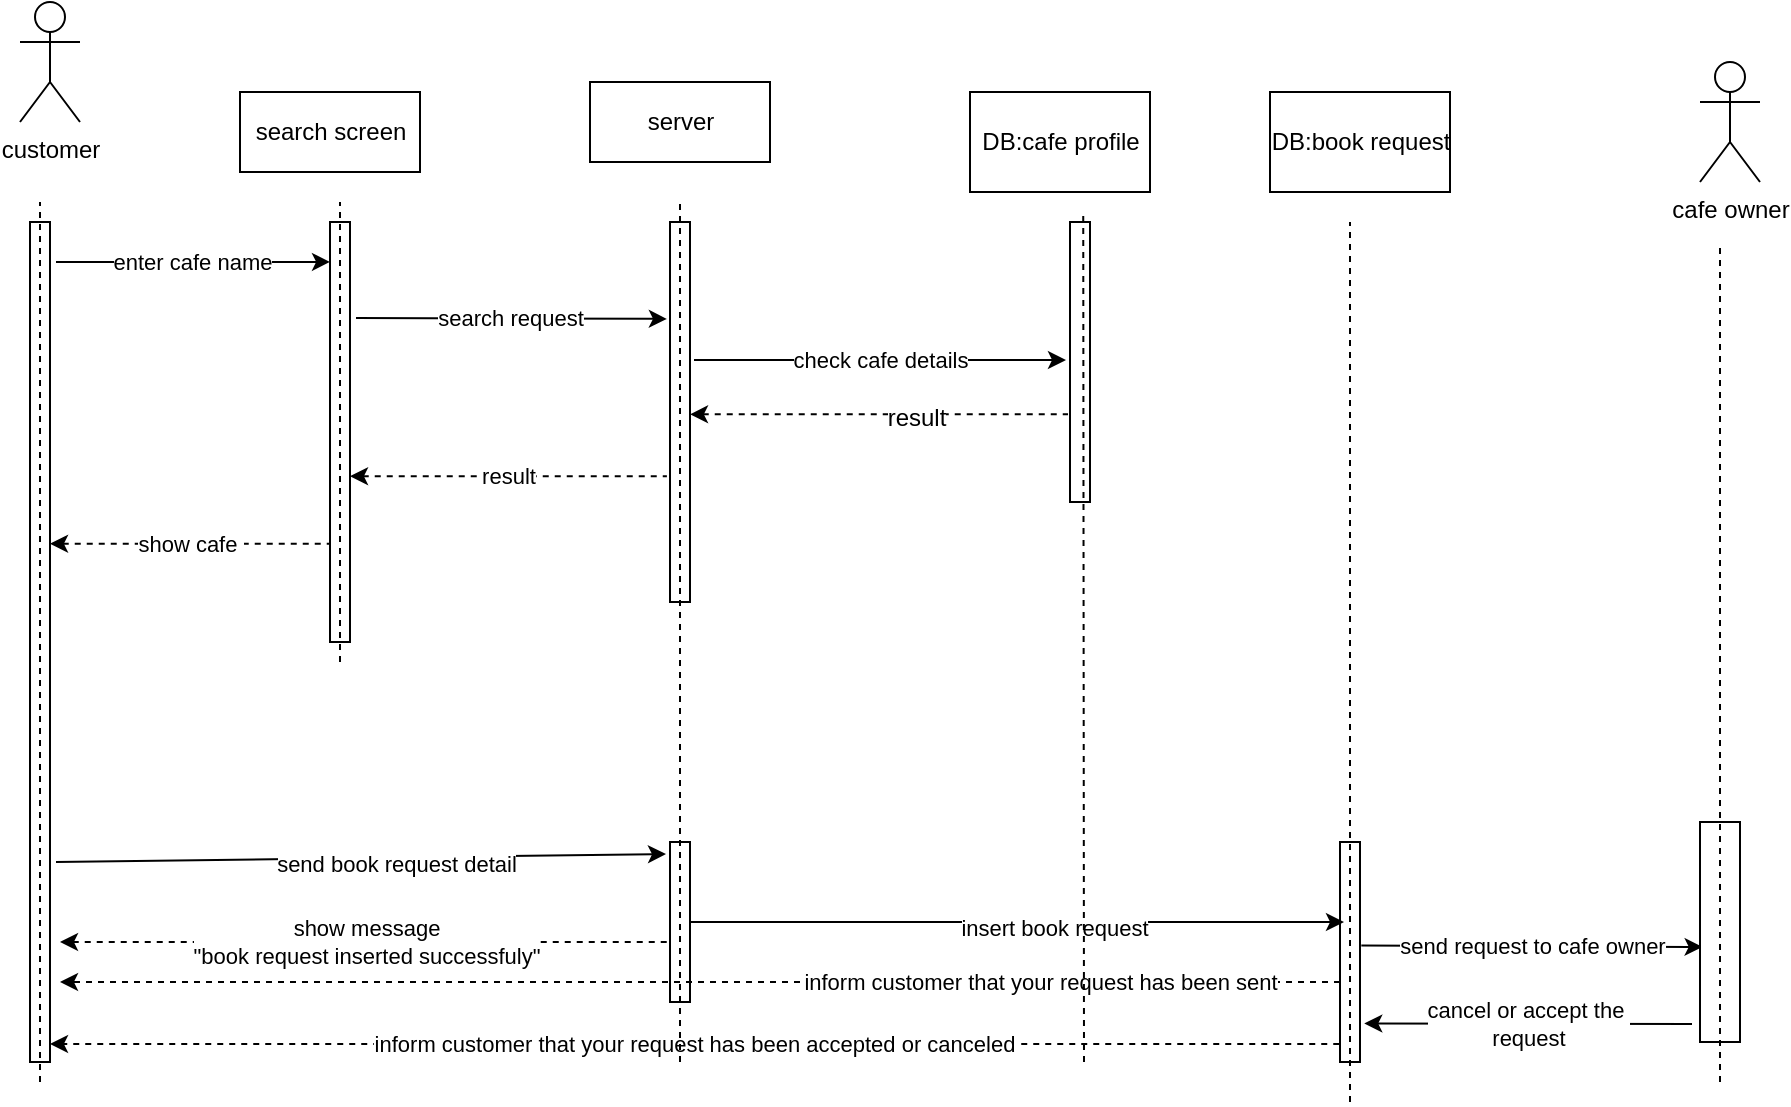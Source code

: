 <mxfile version="12.4.2" pages="1"><diagram id="9WX_IEdFBRsvbhYerlxS" name="Page-1"><mxGraphModel dx="1069" dy="572" grid="1" gridSize="10" guides="1" tooltips="1" connect="1" arrows="1" fold="1" page="1" pageScale="1" pageWidth="850" pageHeight="1100" math="0" shadow="0"><root><mxCell id="0"/><mxCell id="1" parent="0"/><mxCell id="Bf7PHdqieJxPmfbxt0XW-1" value="customer" style="shape=umlActor;verticalLabelPosition=bottom;labelBackgroundColor=#ffffff;verticalAlign=top;html=1;outlineConnect=0;" vertex="1" parent="1"><mxGeometry x="390" y="170" width="30" height="60" as="geometry"/></mxCell><mxCell id="Bf7PHdqieJxPmfbxt0XW-2" value="" style="html=1;points=[];perimeter=orthogonalPerimeter;" vertex="1" parent="1"><mxGeometry x="395" y="280" width="10" height="420" as="geometry"/></mxCell><mxCell id="Bf7PHdqieJxPmfbxt0XW-3" value="" style="html=1;points=[];perimeter=orthogonalPerimeter;" vertex="1" parent="1"><mxGeometry x="545" y="280" width="10" height="210" as="geometry"/></mxCell><mxCell id="Bf7PHdqieJxPmfbxt0XW-4" value="search screen" style="html=1;" vertex="1" parent="1"><mxGeometry x="500" y="215" width="90" height="40" as="geometry"/></mxCell><mxCell id="Bf7PHdqieJxPmfbxt0XW-5" value="" style="html=1;points=[];perimeter=orthogonalPerimeter;" vertex="1" parent="1"><mxGeometry x="715" y="280" width="10" height="190" as="geometry"/></mxCell><mxCell id="Bf7PHdqieJxPmfbxt0XW-6" value="server" style="html=1;" vertex="1" parent="1"><mxGeometry x="675" y="210" width="90" height="40" as="geometry"/></mxCell><mxCell id="Bf7PHdqieJxPmfbxt0XW-7" value="" style="html=1;points=[];perimeter=orthogonalPerimeter;" vertex="1" parent="1"><mxGeometry x="915" y="280" width="10" height="140" as="geometry"/></mxCell><mxCell id="Bf7PHdqieJxPmfbxt0XW-8" value="DB:cafe profile" style="html=1;" vertex="1" parent="1"><mxGeometry x="865" y="215" width="90" height="50" as="geometry"/></mxCell><mxCell id="Bf7PHdqieJxPmfbxt0XW-9" value="enter cafe name" style="endArrow=classic;html=1;entryX=0;entryY=0.095;entryDx=0;entryDy=0;entryPerimeter=0;" edge="1" parent="1" target="Bf7PHdqieJxPmfbxt0XW-3"><mxGeometry width="50" height="50" relative="1" as="geometry"><mxPoint x="408" y="300" as="sourcePoint"/><mxPoint x="475" y="298" as="targetPoint"/></mxGeometry></mxCell><mxCell id="Bf7PHdqieJxPmfbxt0XW-10" value="search request" style="endArrow=classic;html=1;entryX=-0.156;entryY=0.255;entryDx=0;entryDy=0;entryPerimeter=0;" edge="1" parent="1" target="Bf7PHdqieJxPmfbxt0XW-5"><mxGeometry width="50" height="50" relative="1" as="geometry"><mxPoint x="558" y="328" as="sourcePoint"/><mxPoint x="652" y="330" as="targetPoint"/></mxGeometry></mxCell><mxCell id="Bf7PHdqieJxPmfbxt0XW-11" value="check cafe details" style="endArrow=classic;html=1;" edge="1" parent="1"><mxGeometry width="50" height="50" relative="1" as="geometry"><mxPoint x="727" y="349" as="sourcePoint"/><mxPoint x="913" y="349" as="targetPoint"/></mxGeometry></mxCell><mxCell id="Bf7PHdqieJxPmfbxt0XW-12" value="" style="endArrow=none;dashed=1;html=1;startArrow=classic;startFill=1;entryX=-0.1;entryY=0.687;entryDx=0;entryDy=0;entryPerimeter=0;" edge="1" parent="1" source="Bf7PHdqieJxPmfbxt0XW-5" target="Bf7PHdqieJxPmfbxt0XW-7"><mxGeometry width="50" height="50" relative="1" as="geometry"><mxPoint x="725" y="505" as="sourcePoint"/><mxPoint x="807" y="397" as="targetPoint"/></mxGeometry></mxCell><mxCell id="Bf7PHdqieJxPmfbxt0XW-13" value="result" style="text;html=1;align=center;verticalAlign=middle;resizable=0;points=[];;labelBackgroundColor=#ffffff;" vertex="1" connectable="0" parent="Bf7PHdqieJxPmfbxt0XW-12"><mxGeometry x="0.195" y="-2" relative="1" as="geometry"><mxPoint as="offset"/></mxGeometry></mxCell><mxCell id="Bf7PHdqieJxPmfbxt0XW-14" value="result" style="endArrow=none;dashed=1;html=1;startArrow=classic;startFill=1;entryX=-0.156;entryY=0.669;entryDx=0;entryDy=0;entryPerimeter=0;" edge="1" parent="1" source="Bf7PHdqieJxPmfbxt0XW-3" target="Bf7PHdqieJxPmfbxt0XW-5"><mxGeometry width="50" height="50" relative="1" as="geometry"><mxPoint x="595" y="500" as="sourcePoint"/><mxPoint x="645" y="450" as="targetPoint"/></mxGeometry></mxCell><mxCell id="Bf7PHdqieJxPmfbxt0XW-15" value="show cafe&amp;nbsp;" style="endArrow=none;dashed=1;html=1;startArrow=classic;startFill=1;entryX=-0.002;entryY=0.766;entryDx=0;entryDy=0;entryPerimeter=0;" edge="1" parent="1" source="Bf7PHdqieJxPmfbxt0XW-2" target="Bf7PHdqieJxPmfbxt0XW-3"><mxGeometry width="50" height="50" relative="1" as="geometry"><mxPoint x="475" y="580" as="sourcePoint"/><mxPoint x="535" y="550" as="targetPoint"/></mxGeometry></mxCell><mxCell id="Bf7PHdqieJxPmfbxt0XW-17" value="" style="html=1;points=[];perimeter=orthogonalPerimeter;" vertex="1" parent="1"><mxGeometry x="715" y="590" width="10" height="80" as="geometry"/></mxCell><mxCell id="Bf7PHdqieJxPmfbxt0XW-18" value="send book request detail" style="endArrow=classic;html=1;" edge="1" parent="1"><mxGeometry x="0.112" y="-3" width="50" height="50" relative="1" as="geometry"><mxPoint x="408" y="600" as="sourcePoint"/><mxPoint x="713" y="596" as="targetPoint"/><mxPoint as="offset"/></mxGeometry></mxCell><mxCell id="Bf7PHdqieJxPmfbxt0XW-19" value="" style="html=1;points=[];perimeter=orthogonalPerimeter;" vertex="1" parent="1"><mxGeometry x="1050" y="590" width="10" height="110" as="geometry"/></mxCell><mxCell id="Bf7PHdqieJxPmfbxt0XW-20" value="DB:book request" style="html=1;" vertex="1" parent="1"><mxGeometry x="1015" y="215" width="90" height="50" as="geometry"/></mxCell><mxCell id="Bf7PHdqieJxPmfbxt0XW-21" value="" style="endArrow=none;dashed=1;html=1;" edge="1" parent="1"><mxGeometry width="50" height="50" relative="1" as="geometry"><mxPoint x="1055" y="720" as="sourcePoint"/><mxPoint x="1055" y="280" as="targetPoint"/></mxGeometry></mxCell><mxCell id="Bf7PHdqieJxPmfbxt0XW-22" value="insert book request" style="endArrow=classic;html=1;" edge="1" parent="1"><mxGeometry x="0.112" y="-3" width="50" height="50" relative="1" as="geometry"><mxPoint x="725" y="630" as="sourcePoint"/><mxPoint x="1052" y="630" as="targetPoint"/><mxPoint as="offset"/></mxGeometry></mxCell><mxCell id="Bf7PHdqieJxPmfbxt0XW-23" value="show message&lt;br&gt;&quot;book request inserted successfuly&quot;" style="endArrow=none;dashed=1;html=1;startArrow=classic;startFill=1;" edge="1" parent="1"><mxGeometry width="50" height="50" relative="1" as="geometry"><mxPoint x="410" y="640" as="sourcePoint"/><mxPoint x="716" y="640" as="targetPoint"/></mxGeometry></mxCell><mxCell id="Bf7PHdqieJxPmfbxt0XW-24" value="cafe owner" style="shape=umlActor;verticalLabelPosition=bottom;labelBackgroundColor=#ffffff;verticalAlign=top;html=1;outlineConnect=0;" vertex="1" parent="1"><mxGeometry x="1230" y="200" width="30" height="60" as="geometry"/></mxCell><mxCell id="Bf7PHdqieJxPmfbxt0XW-27" value="send request to cafe owner" style="endArrow=classic;html=1;entryX=0.066;entryY=0.568;entryDx=0;entryDy=0;exitX=1.066;exitY=0.47;exitDx=0;exitDy=0;exitPerimeter=0;entryPerimeter=0;" edge="1" parent="1" source="Bf7PHdqieJxPmfbxt0XW-19" target="Bf7PHdqieJxPmfbxt0XW-26"><mxGeometry width="50" height="50" relative="1" as="geometry"><mxPoint x="1120" y="650" as="sourcePoint"/><mxPoint x="1170" y="600" as="targetPoint"/></mxGeometry></mxCell><mxCell id="Bf7PHdqieJxPmfbxt0XW-28" value="inform customer that your request has been sent" style="endArrow=classic;html=1;dashed=1;" edge="1" parent="1" source="Bf7PHdqieJxPmfbxt0XW-19"><mxGeometry x="-0.531" width="50" height="50" relative="1" as="geometry"><mxPoint x="1160" y="720" as="sourcePoint"/><mxPoint x="410" y="660" as="targetPoint"/><mxPoint as="offset"/></mxGeometry></mxCell><mxCell id="Bf7PHdqieJxPmfbxt0XW-29" value="cancel or accept the&amp;nbsp;&lt;br&gt;request" style="endArrow=classic;html=1;entryX=1.213;entryY=0.825;entryDx=0;entryDy=0;entryPerimeter=0;" edge="1" parent="1" target="Bf7PHdqieJxPmfbxt0XW-19"><mxGeometry width="50" height="50" relative="1" as="geometry"><mxPoint x="1226" y="681" as="sourcePoint"/><mxPoint x="1190" y="660" as="targetPoint"/></mxGeometry></mxCell><mxCell id="Bf7PHdqieJxPmfbxt0XW-30" value="inform customer that your request has been accepted or canceled" style="endArrow=classic;html=1;exitX=-0.038;exitY=0.918;exitDx=0;exitDy=0;exitPerimeter=0;dashed=1;" edge="1" parent="1" source="Bf7PHdqieJxPmfbxt0XW-19" target="Bf7PHdqieJxPmfbxt0XW-2"><mxGeometry width="50" height="50" relative="1" as="geometry"><mxPoint x="790" y="730" as="sourcePoint"/><mxPoint x="750" y="690" as="targetPoint"/></mxGeometry></mxCell><mxCell id="Bf7PHdqieJxPmfbxt0XW-26" value="" style="rounded=0;whiteSpace=wrap;html=1;" vertex="1" parent="1"><mxGeometry x="1230" y="580" width="20" height="110" as="geometry"/></mxCell><mxCell id="Bf7PHdqieJxPmfbxt0XW-36" value="" style="endArrow=none;dashed=1;html=1;" edge="1" parent="1"><mxGeometry width="50" height="50" relative="1" as="geometry"><mxPoint x="400" y="710" as="sourcePoint"/><mxPoint x="400" y="270" as="targetPoint"/></mxGeometry></mxCell><mxCell id="Bf7PHdqieJxPmfbxt0XW-37" value="" style="endArrow=none;dashed=1;html=1;" edge="1" parent="1"><mxGeometry width="50" height="50" relative="1" as="geometry"><mxPoint x="550" y="500" as="sourcePoint"/><mxPoint x="550" y="270" as="targetPoint"/></mxGeometry></mxCell><mxCell id="Bf7PHdqieJxPmfbxt0XW-38" value="" style="endArrow=none;dashed=1;html=1;" edge="1" parent="1"><mxGeometry width="50" height="50" relative="1" as="geometry"><mxPoint x="720" y="700" as="sourcePoint"/><mxPoint x="720" y="270" as="targetPoint"/></mxGeometry></mxCell><mxCell id="Bf7PHdqieJxPmfbxt0XW-39" value="" style="endArrow=none;dashed=1;html=1;entryX=0.662;entryY=-0.028;entryDx=0;entryDy=0;entryPerimeter=0;" edge="1" parent="1" target="Bf7PHdqieJxPmfbxt0XW-7"><mxGeometry width="50" height="50" relative="1" as="geometry"><mxPoint x="922" y="700" as="sourcePoint"/><mxPoint x="950" y="270" as="targetPoint"/></mxGeometry></mxCell><mxCell id="Bf7PHdqieJxPmfbxt0XW-41" value="" style="endArrow=none;dashed=1;html=1;" edge="1" parent="1"><mxGeometry width="50" height="50" relative="1" as="geometry"><mxPoint x="1240" y="710" as="sourcePoint"/><mxPoint x="1240" y="290" as="targetPoint"/></mxGeometry></mxCell></root></mxGraphModel></diagram></mxfile>